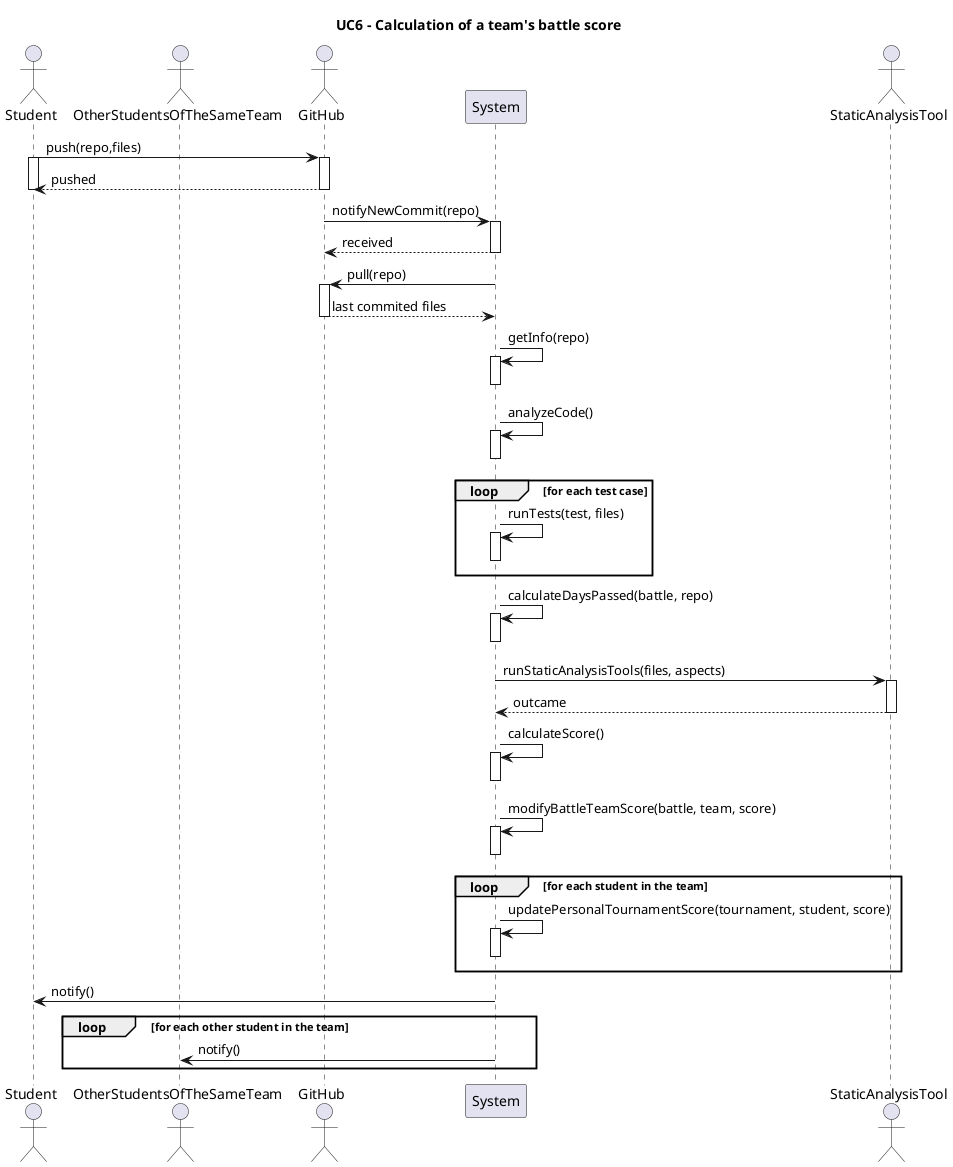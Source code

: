@startuml UC6
title UC6 - Calculation of a team's battle score
actor Student
actor OtherStudentsOfTheSameTeam
actor GitHub
participant System
actor StaticAnalysisTool

Student -> GitHub ++ : push(repo,files)
activate Student
GitHub --> Student --: pushed
deactivate Student

GitHub -> System ++ : notifyNewCommit(repo)

System --> GitHub --: received

System -> GitHub ++ : pull(repo)
GitHub --> System --: last commited files

System -> System ++: getInfo(repo)
deactivate System

System -> System ++: analyzeCode()
deactivate System


loop for each test case
    System -> System ++: runTests(test, files)
    deactivate System
end

System -> System ++: calculateDaysPassed(battle, repo)
deactivate System

System -> StaticAnalysisTool ++: runStaticAnalysisTools(files, aspects)
StaticAnalysisTool --> System -- : outcame


System -> System ++: calculateScore()
deactivate System

System -> System ++: modifyBattleTeamScore(battle, team, score)
deactivate System

loop for each student in the team
    System -> System ++: updatePersonalTournamentScore(tournament, student, score)
    deactivate System
end

System -> Student: notify()
loop for each other student in the team
    System -> OtherStudentsOfTheSameTeam: notify()
    deactivate System
end


@enduml